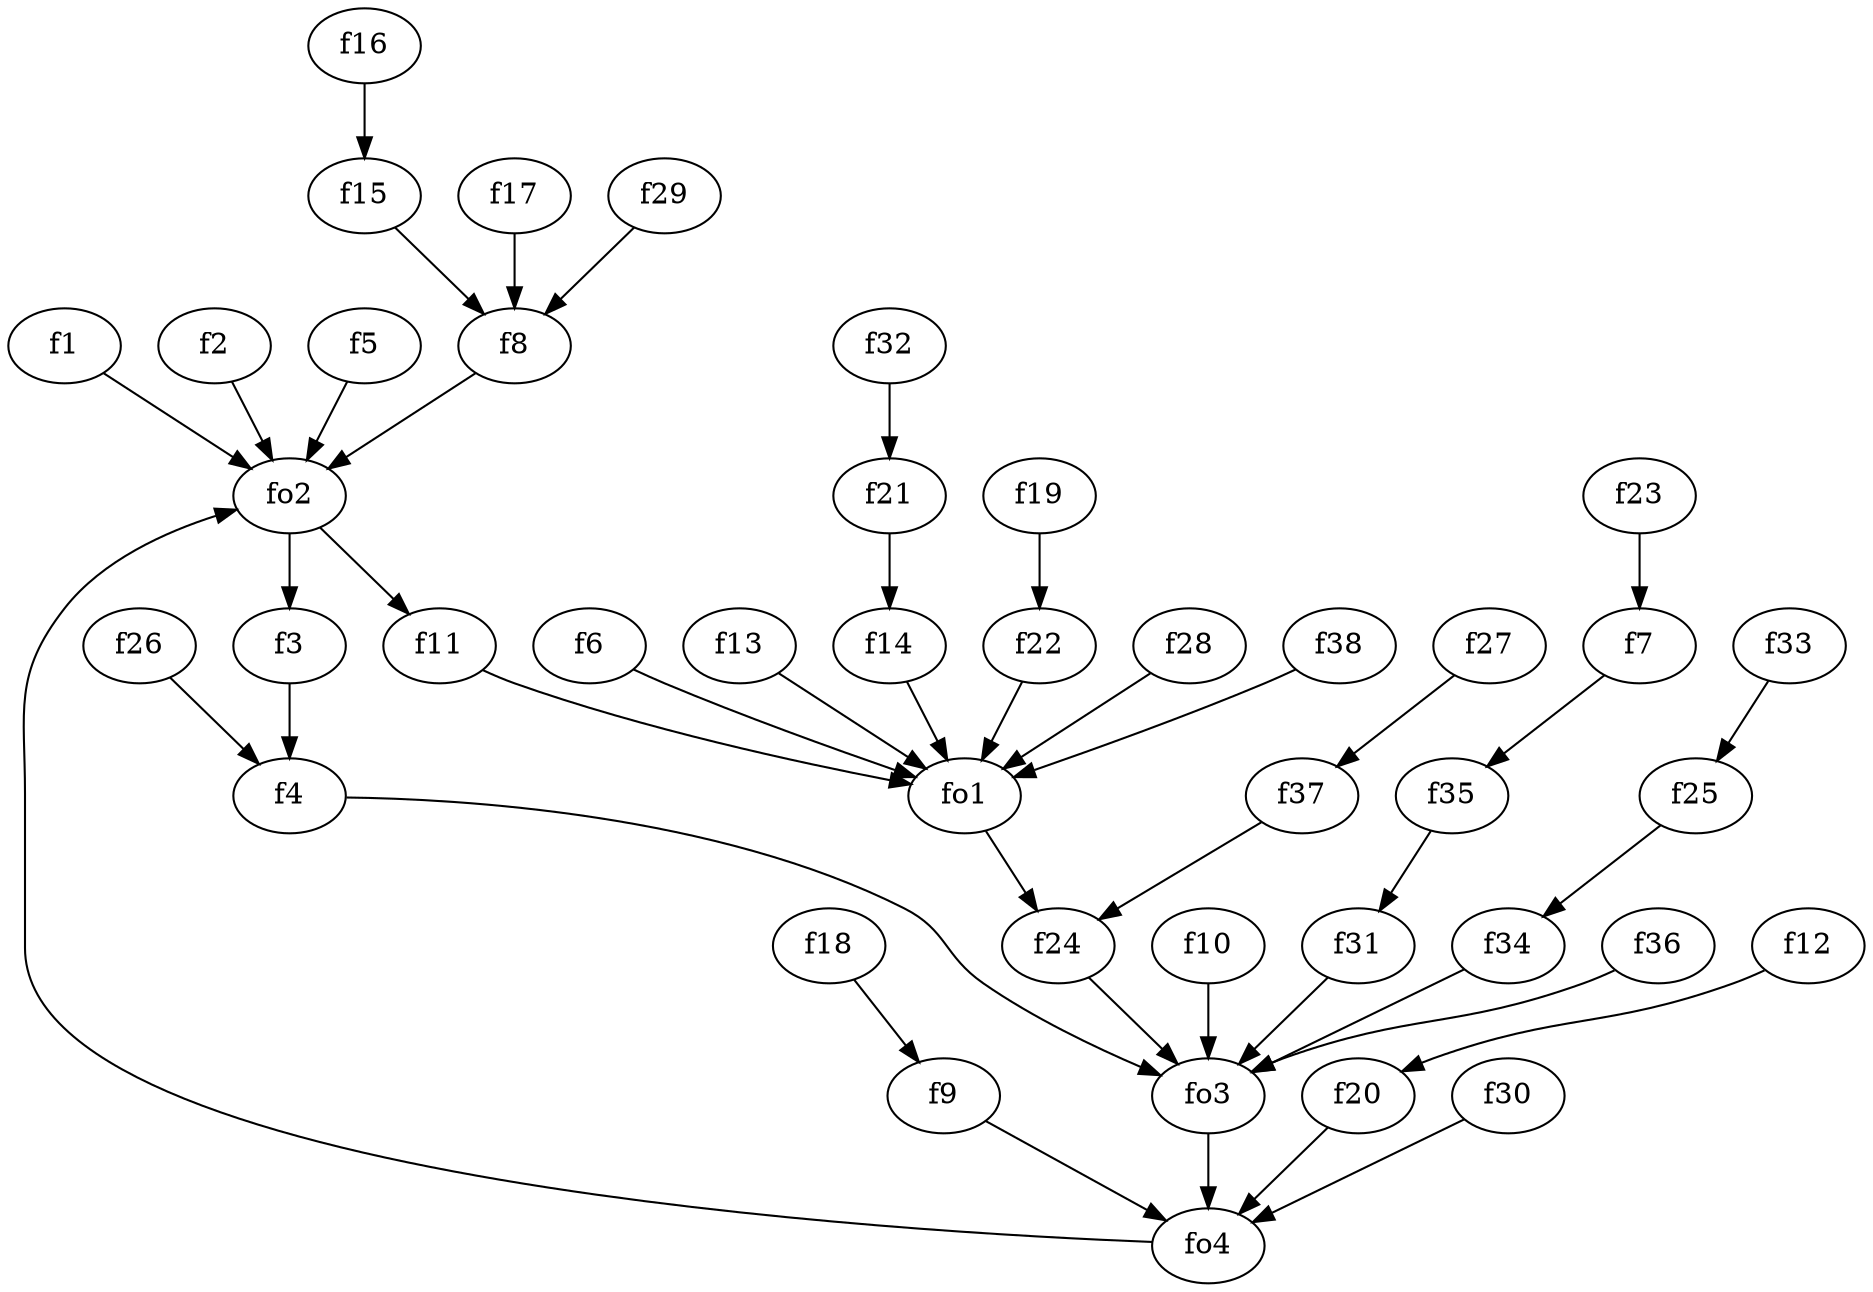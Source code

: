 strict digraph  {
f1;
f2;
f3;
f4;
f5;
f6;
f7;
f8;
f9;
f10;
f11;
f12;
f13;
f14;
f15;
f16;
f17;
f18;
f19;
f20;
f21;
f22;
f23;
f24;
f25;
f26;
f27;
f28;
f29;
f30;
f31;
f32;
f33;
f34;
f35;
f36;
f37;
f38;
fo1;
fo2;
fo3;
fo4;
f1 -> fo2  [weight=2];
f2 -> fo2  [weight=2];
f3 -> f4  [weight=2];
f4 -> fo3  [weight=2];
f5 -> fo2  [weight=2];
f6 -> fo1  [weight=2];
f7 -> f35  [weight=2];
f8 -> fo2  [weight=2];
f9 -> fo4  [weight=2];
f10 -> fo3  [weight=2];
f11 -> fo1  [weight=2];
f12 -> f20  [weight=2];
f13 -> fo1  [weight=2];
f14 -> fo1  [weight=2];
f15 -> f8  [weight=2];
f16 -> f15  [weight=2];
f17 -> f8  [weight=2];
f18 -> f9  [weight=2];
f19 -> f22  [weight=2];
f20 -> fo4  [weight=2];
f21 -> f14  [weight=2];
f22 -> fo1  [weight=2];
f23 -> f7  [weight=2];
f24 -> fo3  [weight=2];
f25 -> f34  [weight=2];
f26 -> f4  [weight=2];
f27 -> f37  [weight=2];
f28 -> fo1  [weight=2];
f29 -> f8  [weight=2];
f30 -> fo4  [weight=2];
f31 -> fo3  [weight=2];
f32 -> f21  [weight=2];
f33 -> f25  [weight=2];
f34 -> fo3  [weight=2];
f35 -> f31  [weight=2];
f36 -> fo3  [weight=2];
f37 -> f24  [weight=2];
f38 -> fo1  [weight=2];
fo1 -> f24  [weight=2];
fo2 -> f3  [weight=2];
fo2 -> f11  [weight=2];
fo3 -> fo4  [weight=2];
fo4 -> fo2  [weight=2];
}
